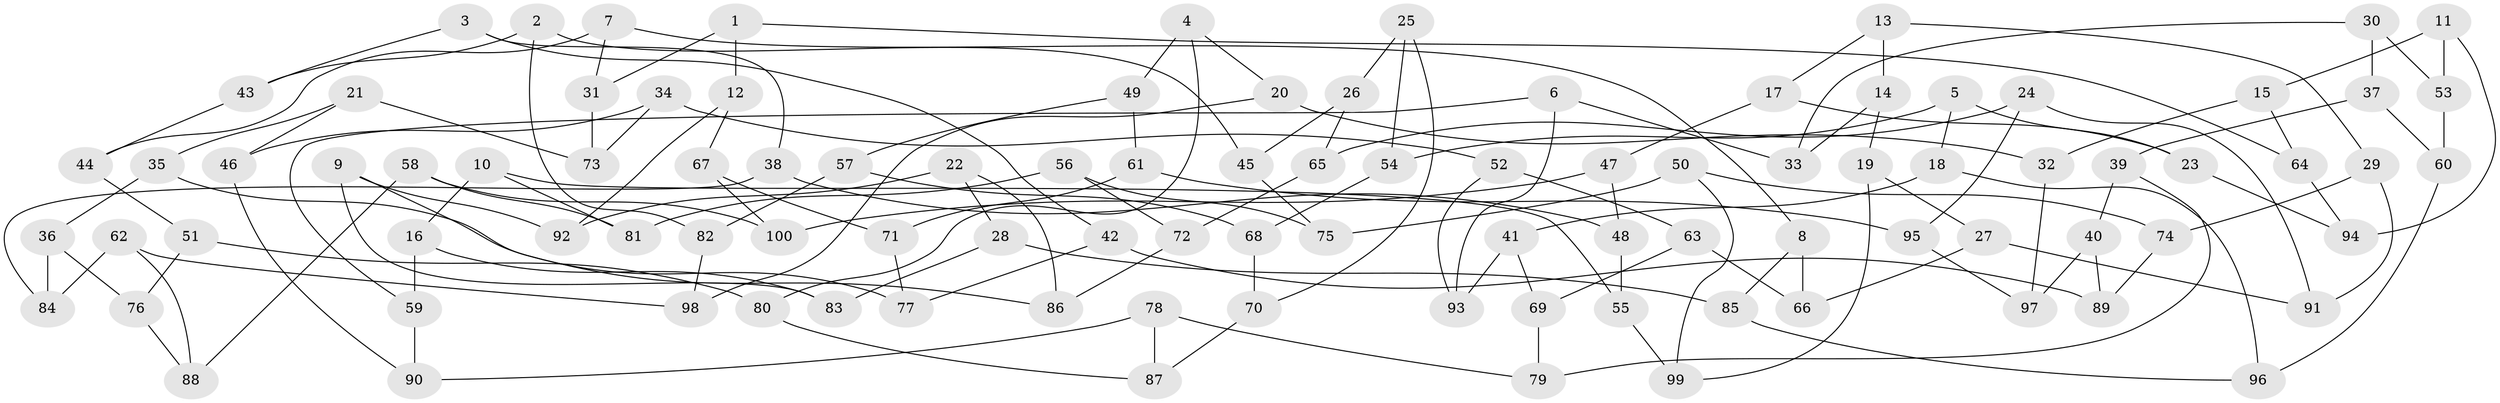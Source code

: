 // Generated by graph-tools (version 1.1) at 2025/11/02/21/25 10:11:15]
// undirected, 100 vertices, 150 edges
graph export_dot {
graph [start="1"]
  node [color=gray90,style=filled];
  1;
  2;
  3;
  4;
  5;
  6;
  7;
  8;
  9;
  10;
  11;
  12;
  13;
  14;
  15;
  16;
  17;
  18;
  19;
  20;
  21;
  22;
  23;
  24;
  25;
  26;
  27;
  28;
  29;
  30;
  31;
  32;
  33;
  34;
  35;
  36;
  37;
  38;
  39;
  40;
  41;
  42;
  43;
  44;
  45;
  46;
  47;
  48;
  49;
  50;
  51;
  52;
  53;
  54;
  55;
  56;
  57;
  58;
  59;
  60;
  61;
  62;
  63;
  64;
  65;
  66;
  67;
  68;
  69;
  70;
  71;
  72;
  73;
  74;
  75;
  76;
  77;
  78;
  79;
  80;
  81;
  82;
  83;
  84;
  85;
  86;
  87;
  88;
  89;
  90;
  91;
  92;
  93;
  94;
  95;
  96;
  97;
  98;
  99;
  100;
  1 -- 64;
  1 -- 31;
  1 -- 12;
  2 -- 82;
  2 -- 45;
  2 -- 43;
  3 -- 38;
  3 -- 42;
  3 -- 43;
  4 -- 20;
  4 -- 49;
  4 -- 80;
  5 -- 23;
  5 -- 18;
  5 -- 54;
  6 -- 33;
  6 -- 59;
  6 -- 93;
  7 -- 8;
  7 -- 44;
  7 -- 31;
  8 -- 66;
  8 -- 85;
  9 -- 77;
  9 -- 83;
  9 -- 92;
  10 -- 55;
  10 -- 16;
  10 -- 81;
  11 -- 94;
  11 -- 53;
  11 -- 15;
  12 -- 92;
  12 -- 67;
  13 -- 14;
  13 -- 29;
  13 -- 17;
  14 -- 19;
  14 -- 33;
  15 -- 64;
  15 -- 32;
  16 -- 83;
  16 -- 59;
  17 -- 23;
  17 -- 47;
  18 -- 41;
  18 -- 96;
  19 -- 99;
  19 -- 27;
  20 -- 98;
  20 -- 32;
  21 -- 46;
  21 -- 35;
  21 -- 73;
  22 -- 86;
  22 -- 28;
  22 -- 92;
  23 -- 94;
  24 -- 91;
  24 -- 65;
  24 -- 95;
  25 -- 26;
  25 -- 70;
  25 -- 54;
  26 -- 45;
  26 -- 65;
  27 -- 91;
  27 -- 66;
  28 -- 85;
  28 -- 83;
  29 -- 91;
  29 -- 74;
  30 -- 53;
  30 -- 33;
  30 -- 37;
  31 -- 73;
  32 -- 97;
  34 -- 46;
  34 -- 73;
  34 -- 52;
  35 -- 36;
  35 -- 86;
  36 -- 76;
  36 -- 84;
  37 -- 39;
  37 -- 60;
  38 -- 84;
  38 -- 48;
  39 -- 79;
  39 -- 40;
  40 -- 97;
  40 -- 89;
  41 -- 93;
  41 -- 69;
  42 -- 89;
  42 -- 77;
  43 -- 44;
  44 -- 51;
  45 -- 75;
  46 -- 90;
  47 -- 48;
  47 -- 100;
  48 -- 55;
  49 -- 61;
  49 -- 57;
  50 -- 75;
  50 -- 99;
  50 -- 74;
  51 -- 76;
  51 -- 80;
  52 -- 63;
  52 -- 93;
  53 -- 60;
  54 -- 68;
  55 -- 99;
  56 -- 72;
  56 -- 81;
  56 -- 75;
  57 -- 82;
  57 -- 68;
  58 -- 88;
  58 -- 81;
  58 -- 100;
  59 -- 90;
  60 -- 96;
  61 -- 71;
  61 -- 95;
  62 -- 88;
  62 -- 84;
  62 -- 98;
  63 -- 66;
  63 -- 69;
  64 -- 94;
  65 -- 72;
  67 -- 100;
  67 -- 71;
  68 -- 70;
  69 -- 79;
  70 -- 87;
  71 -- 77;
  72 -- 86;
  74 -- 89;
  76 -- 88;
  78 -- 79;
  78 -- 87;
  78 -- 90;
  80 -- 87;
  82 -- 98;
  85 -- 96;
  95 -- 97;
}
